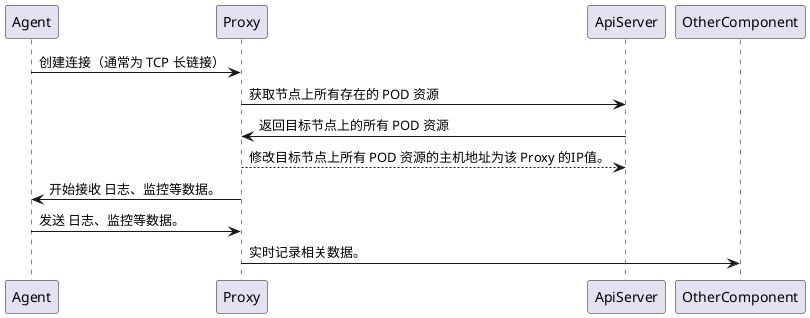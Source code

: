 @startuml
'https://plantuml.com/sequence-diagram

Agent -> Proxy: 创建连接（通常为 TCP 长链接）
Proxy -> ApiServer: 获取节点上所有存在的 POD 资源
ApiServer -> Proxy: 返回目标节点上的所有 POD 资源
Proxy --> ApiServer: 修改目标节点上所有 POD 资源的主机地址为该 Proxy 的IP值。
Proxy -> Agent: 开始接收 日志、监控等数据。
Agent -> Proxy: 发送 日志、监控等数据。
Proxy -> OtherComponent: 实时记录相关数据。

@enduml